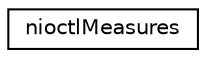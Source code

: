digraph "Graphical Class Hierarchy"
{
 // LATEX_PDF_SIZE
  edge [fontname="Helvetica",fontsize="10",labelfontname="Helvetica",labelfontsize="10"];
  node [fontname="Helvetica",fontsize="10",shape=record];
  rankdir="LR";
  Node0 [label="nioctlMeasures",height=0.2,width=0.4,color="black", fillcolor="white", style="filled",URL="$structnioctlMeasures.html",tooltip=" "];
}
